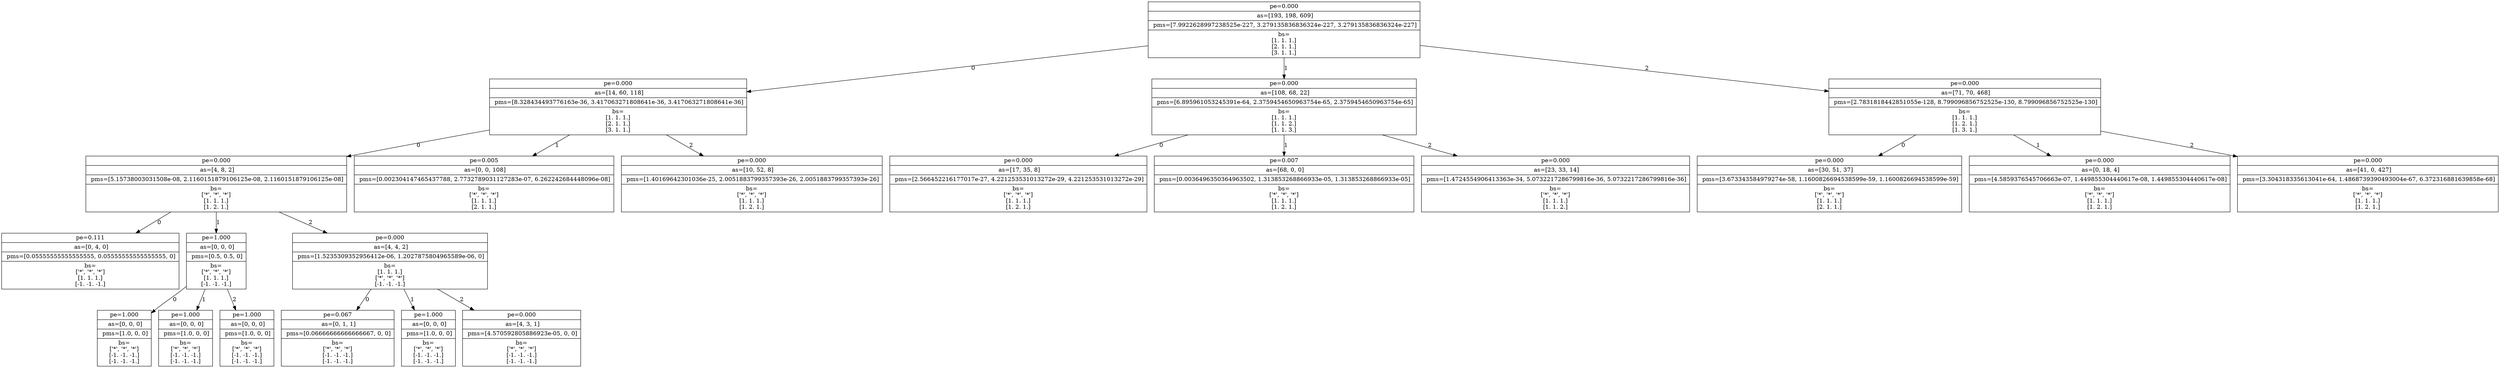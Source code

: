 digraph nodes {
	node [shape=record];
	name0 [label="{pe=0.000 | as=[193, 198, 609] | pms=[7.9922628997238525e-227, 3.279135836836324e-227, 3.279135836836324e-227] | bs=\n[1. 1. 1.]\n[2. 1. 1.]\n[3. 1. 1.]\n}"];
	name1 [label="{pe=0.000 | as=[14, 60, 118] | pms=[8.328434493776163e-36, 3.417063271808641e-36, 3.417063271808641e-36] | bs=\n[1. 1. 1.]\n[2. 1. 1.]\n[3. 1. 1.]\n}"];
	name2 [label="{pe=0.000 | as=[4, 8, 2] | pms=[5.15738003031508e-08, 2.1160151879106125e-08, 2.1160151879106125e-08] | bs=\n['*', '*', '*']\n[1. 1. 1.]\n[1. 2. 1.]\n}"];
	name3 [label="{pe=0.111 | as=[0, 4, 0] | pms=[0.05555555555555555, 0.05555555555555555, 0] | bs=\n['*', '*', '*']\n[1. 1. 1.]\n[-1. -1. -1.]\n}"];
	name2 -> name3 [label=0];
	name4 [label="{pe=1.000 | as=[0, 0, 0] | pms=[0.5, 0.5, 0] | bs=\n['*', '*', '*']\n[1. 1. 1.]\n[-1. -1. -1.]\n}"];
	name5 [label="{pe=1.000 | as=[0, 0, 0] | pms=[1.0, 0, 0] | bs=\n['*', '*', '*']\n[-1. -1. -1.]\n[-1. -1. -1.]\n}"];
	name4 -> name5 [label=0];
	name6 [label="{pe=1.000 | as=[0, 0, 0] | pms=[1.0, 0, 0] | bs=\n['*', '*', '*']\n[-1. -1. -1.]\n[-1. -1. -1.]\n}"];
	name4 -> name6 [label=1];
	name7 [label="{pe=1.000 | as=[0, 0, 0] | pms=[1.0, 0, 0] | bs=\n['*', '*', '*']\n[-1. -1. -1.]\n[-1. -1. -1.]\n}"];
	name4 -> name7 [label=2];
	name2 -> name4 [label=1];
	name8 [label="{pe=0.000 | as=[4, 4, 2] | pms=[1.5235309352956412e-06, 1.2027875804965589e-06, 0] | bs=\n[1. 1. 1.]\n['*', '*', '*']\n[-1. -1. -1.]\n}"];
	name9 [label="{pe=0.067 | as=[0, 1, 1] | pms=[0.06666666666666667, 0, 0] | bs=\n['*', '*', '*']\n[-1. -1. -1.]\n[-1. -1. -1.]\n}"];
	name8 -> name9 [label=0];
	name10 [label="{pe=1.000 | as=[0, 0, 0] | pms=[1.0, 0, 0] | bs=\n['*', '*', '*']\n[-1. -1. -1.]\n[-1. -1. -1.]\n}"];
	name8 -> name10 [label=1];
	name11 [label="{pe=0.000 | as=[4, 3, 1] | pms=[4.570592805886923e-05, 0, 0] | bs=\n['*', '*', '*']\n[-1. -1. -1.]\n[-1. -1. -1.]\n}"];
	name8 -> name11 [label=2];
	name2 -> name8 [label=2];
	name1 -> name2 [label=0];
	name12 [label="{pe=0.005 | as=[0, 0, 108] | pms=[0.002304147465437788, 2.7732789031127283e-07, 6.262242684448096e-08] | bs=\n['*', '*', '*']\n[1. 1. 1.]\n[2. 1. 1.]\n}"];
	name1 -> name12 [label=1];
	name13 [label="{pe=0.000 | as=[10, 52, 8] | pms=[1.40169642301036e-25, 2.0051883799357393e-26, 2.0051883799357393e-26] | bs=\n['*', '*', '*']\n[1. 1. 1.]\n[1. 2. 1.]\n}"];
	name1 -> name13 [label=2];
	name0 -> name1 [label=0];
	name14 [label="{pe=0.000 | as=[108, 68, 22] | pms=[6.895961053245391e-64, 2.3759454650963754e-65, 2.3759454650963754e-65] | bs=\n[1. 1. 1.]\n[1. 1. 2.]\n[1. 1. 3.]\n}"];
	name15 [label="{pe=0.000 | as=[17, 35, 8] | pms=[2.566452216177017e-27, 4.221253531013272e-29, 4.221253531013272e-29] | bs=\n['*', '*', '*']\n[1. 1. 1.]\n[1. 2. 1.]\n}"];
	name14 -> name15 [label=0];
	name16 [label="{pe=0.007 | as=[68, 0, 0] | pms=[0.0036496350364963502, 1.313853268866933e-05, 1.313853268866933e-05] | bs=\n['*', '*', '*']\n[1. 1. 1.]\n[1. 2. 1.]\n}"];
	name14 -> name16 [label=1];
	name17 [label="{pe=0.000 | as=[23, 33, 14] | pms=[1.4724554906413363e-34, 5.0732217286799816e-36, 5.0732217286799816e-36] | bs=\n['*', '*', '*']\n[1. 1. 1.]\n[1. 1. 2.]\n}"];
	name14 -> name17 [label=2];
	name0 -> name14 [label=1];
	name18 [label="{pe=0.000 | as=[71, 70, 468] | pms=[2.7831818442851055e-128, 8.799096856752525e-130, 8.799096856752525e-130] | bs=\n[1. 1. 1.]\n[1. 2. 1.]\n[1. 3. 1.]\n}"];
	name19 [label="{pe=0.000 | as=[30, 51, 37] | pms=[3.673343584979274e-58, 1.1600826694538599e-59, 1.1600826694538599e-59] | bs=\n['*', '*', '*']\n[1. 1. 1.]\n[2. 1. 1.]\n}"];
	name18 -> name19 [label=0];
	name20 [label="{pe=0.000 | as=[0, 18, 4] | pms=[4.5859376545706663e-07, 1.449855304440617e-08, 1.449855304440617e-08] | bs=\n['*', '*', '*']\n[1. 1. 1.]\n[1. 2. 1.]\n}"];
	name18 -> name20 [label=1];
	name21 [label="{pe=0.000 | as=[41, 0, 427] | pms=[3.304318335613041e-64, 1.4868739390493004e-67, 6.372316881639858e-68] | bs=\n['*', '*', '*']\n[1. 1. 1.]\n[1. 2. 1.]\n}"];
	name18 -> name21 [label=2];
	name0 -> name18 [label=2];
}

